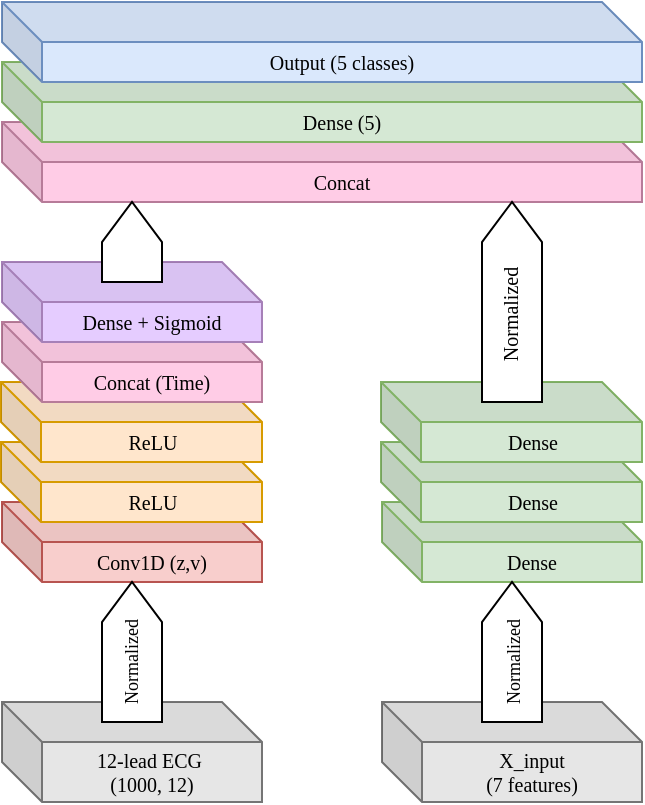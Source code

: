 <mxfile version="26.2.15">
  <diagram name="Page-1" id="9CMgj9sLvA9T6QqCsujk">
    <mxGraphModel dx="940" dy="518" grid="1" gridSize="10" guides="1" tooltips="1" connect="1" arrows="1" fold="1" page="1" pageScale="1" pageWidth="850" pageHeight="1100" math="0" shadow="0">
      <root>
        <mxCell id="0" />
        <mxCell id="1" parent="0" />
        <mxCell id="PsIso9Nmq4laC3wC0OWI-89" value="X_input&lt;div&gt;(7 features)&lt;/div&gt;" style="shape=cube;whiteSpace=wrap;html=1;boundedLbl=1;backgroundOutline=1;darkOpacity=0.05;darkOpacity2=0.1;fillColor=#E6E6E6;strokeColor=#757575;fontSize=10;fontFamily=Verdana;fontStyle=0" vertex="1" parent="1">
          <mxGeometry x="460" y="480" width="130" height="50" as="geometry" />
        </mxCell>
        <mxCell id="kuuSSbhq5TedzTNNwmaV-2" value="12-lead ECG&amp;nbsp;&lt;div&gt;(1000, 12)&lt;/div&gt;" style="shape=cube;whiteSpace=wrap;html=1;boundedLbl=1;backgroundOutline=1;darkOpacity=0.05;darkOpacity2=0.1;fillColor=#E6E6E6;strokeColor=#757575;fontSize=10;fontFamily=Verdana;fontStyle=0" parent="1" vertex="1">
          <mxGeometry x="270" y="480" width="130" height="50" as="geometry" />
        </mxCell>
        <mxCell id="kuuSSbhq5TedzTNNwmaV-5" value="Conv1D (z,v)" style="shape=cube;whiteSpace=wrap;html=1;boundedLbl=1;backgroundOutline=1;darkOpacity=0.05;darkOpacity2=0.1;fillColor=#F8CECC;strokeColor=#B85450;fontSize=10;fontFamily=Verdana;fontStyle=0" parent="1" vertex="1">
          <mxGeometry x="270" y="380" width="130" height="40" as="geometry" />
        </mxCell>
        <mxCell id="kuuSSbhq5TedzTNNwmaV-8" value="&lt;font&gt;Concat&lt;/font&gt;" style="shape=cube;whiteSpace=wrap;html=1;boundedLbl=1;backgroundOutline=1;darkOpacity=0.05;darkOpacity2=0.1;fillColor=#FFCCE6;strokeColor=#B77B99;fontSize=10;fontFamily=Verdana;fontStyle=0" parent="1" vertex="1">
          <mxGeometry x="270" y="190" width="320" height="40" as="geometry" />
        </mxCell>
        <mxCell id="kuuSSbhq5TedzTNNwmaV-14" value="" style="html=1;shadow=0;dashed=0;align=center;verticalAlign=middle;shape=mxgraph.arrows2.arrow;dy=0;dx=20.05;direction=north;notch=0;fontSize=10;fontFamily=Verdana;fontStyle=0" parent="1" vertex="1">
          <mxGeometry x="320" y="420" width="30" height="70" as="geometry" />
        </mxCell>
        <mxCell id="PsIso9Nmq4laC3wC0OWI-6" value="ReLU" style="shape=cube;whiteSpace=wrap;html=1;boundedLbl=1;backgroundOutline=1;darkOpacity=0.05;darkOpacity2=0.1;fillColor=#FFE6CC;strokeColor=#D79B00;fontSize=10;fontFamily=Verdana;fontStyle=0" vertex="1" parent="1">
          <mxGeometry x="269.5" y="350" width="130.5" height="40" as="geometry" />
        </mxCell>
        <mxCell id="PsIso9Nmq4laC3wC0OWI-9" value="ReLU" style="shape=cube;whiteSpace=wrap;html=1;boundedLbl=1;backgroundOutline=1;darkOpacity=0.05;darkOpacity2=0.1;fillColor=#FFE6CC;strokeColor=#D79B00;fontSize=10;fontFamily=Verdana;fontStyle=0" vertex="1" parent="1">
          <mxGeometry x="269.5" y="320" width="130.5" height="40" as="geometry" />
        </mxCell>
        <mxCell id="PsIso9Nmq4laC3wC0OWI-10" value="Concat (Time)" style="shape=cube;whiteSpace=wrap;html=1;boundedLbl=1;backgroundOutline=1;darkOpacity=0.05;darkOpacity2=0.1;fillColor=#FFCCE6;strokeColor=#B77B99;fontSize=10;fontFamily=Verdana;fontStyle=0" vertex="1" parent="1">
          <mxGeometry x="270" y="290" width="130" height="40" as="geometry" />
        </mxCell>
        <mxCell id="PsIso9Nmq4laC3wC0OWI-11" value="&lt;font&gt;Dense + Sigmoid&lt;/font&gt;" style="shape=cube;whiteSpace=wrap;html=1;boundedLbl=1;backgroundOutline=1;darkOpacity=0.05;darkOpacity2=0.1;fillColor=#E5CCFF;strokeColor=#A680B8;fontSize=10;fontFamily=Verdana;fontStyle=0" vertex="1" parent="1">
          <mxGeometry x="270" y="260" width="130" height="40" as="geometry" />
        </mxCell>
        <mxCell id="PsIso9Nmq4laC3wC0OWI-21" value="Dense" style="shape=cube;whiteSpace=wrap;html=1;boundedLbl=1;backgroundOutline=1;darkOpacity=0.05;darkOpacity2=0.1;fillColor=#D5E8D4;strokeColor=#82B366;fontSize=10;fontFamily=Verdana;fontStyle=0" vertex="1" parent="1">
          <mxGeometry x="460" y="380" width="130" height="40" as="geometry" />
        </mxCell>
        <mxCell id="PsIso9Nmq4laC3wC0OWI-26" value="Dense" style="shape=cube;whiteSpace=wrap;html=1;boundedLbl=1;backgroundOutline=1;darkOpacity=0.05;darkOpacity2=0.1;fillColor=#D5E8D4;strokeColor=#82B366;fontSize=10;fontFamily=Verdana;fontStyle=0" vertex="1" parent="1">
          <mxGeometry x="459.5" y="350" width="130.5" height="40" as="geometry" />
        </mxCell>
        <mxCell id="PsIso9Nmq4laC3wC0OWI-27" value="Dense" style="shape=cube;whiteSpace=wrap;html=1;boundedLbl=1;backgroundOutline=1;darkOpacity=0.05;darkOpacity2=0.1;fillColor=#D5E8D4;strokeColor=#82B366;fontSize=10;fontFamily=Verdana;fontStyle=0" vertex="1" parent="1">
          <mxGeometry x="459.5" y="320" width="130.5" height="40" as="geometry" />
        </mxCell>
        <mxCell id="PsIso9Nmq4laC3wC0OWI-32" value="" style="html=1;shadow=0;dashed=0;align=center;verticalAlign=middle;shape=mxgraph.arrows2.arrow;dy=0;dx=20.05;direction=north;notch=0;fontSize=10;fontFamily=Verdana;fontStyle=0" vertex="1" parent="1">
          <mxGeometry x="510" y="230" width="30" height="100" as="geometry" />
        </mxCell>
        <mxCell id="PsIso9Nmq4laC3wC0OWI-39" value="" style="html=1;shadow=0;dashed=0;align=center;verticalAlign=middle;shape=mxgraph.arrows2.arrow;dy=0;dx=20.05;direction=north;notch=0;fontSize=10;fontFamily=Verdana;fontStyle=0" vertex="1" parent="1">
          <mxGeometry x="320" y="230" width="30" height="40" as="geometry" />
        </mxCell>
        <mxCell id="PsIso9Nmq4laC3wC0OWI-40" value="&lt;font&gt;Dense (5)&lt;/font&gt;" style="shape=cube;whiteSpace=wrap;html=1;boundedLbl=1;backgroundOutline=1;darkOpacity=0.05;darkOpacity2=0.1;fillColor=#D5E8D4;strokeColor=#82B366;fontSize=10;fontFamily=Verdana;fontStyle=0" vertex="1" parent="1">
          <mxGeometry x="270" y="160" width="320" height="40" as="geometry" />
        </mxCell>
        <mxCell id="PsIso9Nmq4laC3wC0OWI-41" value="&lt;font&gt;Output (5 classes)&lt;/font&gt;" style="shape=cube;whiteSpace=wrap;html=1;boundedLbl=1;backgroundOutline=1;darkOpacity=0.05;darkOpacity2=0.1;fillColor=#DAE8FC;fontSize=10;fontFamily=Verdana;strokeColor=#6C8EBF;fontStyle=0" vertex="1" parent="1">
          <mxGeometry x="270" y="130" width="320" height="40" as="geometry" />
        </mxCell>
        <mxCell id="PsIso9Nmq4laC3wC0OWI-90" value="&lt;font style=&quot;font-size: 9px;&quot;&gt;Normalized&lt;/font&gt;" style="text;html=1;align=center;verticalAlign=middle;whiteSpace=wrap;rounded=0;rotation=-90;fontFamily=Verdana;fontSize=10;fontStyle=0" vertex="1" parent="1">
          <mxGeometry x="303.75" y="445" width="60" height="30" as="geometry" />
        </mxCell>
        <mxCell id="PsIso9Nmq4laC3wC0OWI-93" value="&lt;font style=&quot;font-size: 10px;&quot;&gt;Normalized&lt;/font&gt;" style="text;html=1;align=center;verticalAlign=middle;whiteSpace=wrap;rounded=0;rotation=-90;fontFamily=Verdana;fontSize=11;fontStyle=0" vertex="1" parent="1">
          <mxGeometry x="494" y="271" width="60" height="30" as="geometry" />
        </mxCell>
        <mxCell id="PsIso9Nmq4laC3wC0OWI-94" value="" style="html=1;shadow=0;dashed=0;align=center;verticalAlign=middle;shape=mxgraph.arrows2.arrow;dy=0;dx=20.05;direction=north;notch=0;fontSize=10;fontFamily=Verdana;fontStyle=0" vertex="1" parent="1">
          <mxGeometry x="510" y="420" width="30" height="70" as="geometry" />
        </mxCell>
        <mxCell id="PsIso9Nmq4laC3wC0OWI-96" value="&lt;font style=&quot;font-size: 9px;&quot;&gt;Normalized&lt;/font&gt;" style="text;html=1;align=center;verticalAlign=middle;whiteSpace=wrap;rounded=0;rotation=-90;fontFamily=Verdana;fontSize=10;fontStyle=0" vertex="1" parent="1">
          <mxGeometry x="494.75" y="445" width="60" height="30" as="geometry" />
        </mxCell>
      </root>
    </mxGraphModel>
  </diagram>
</mxfile>
